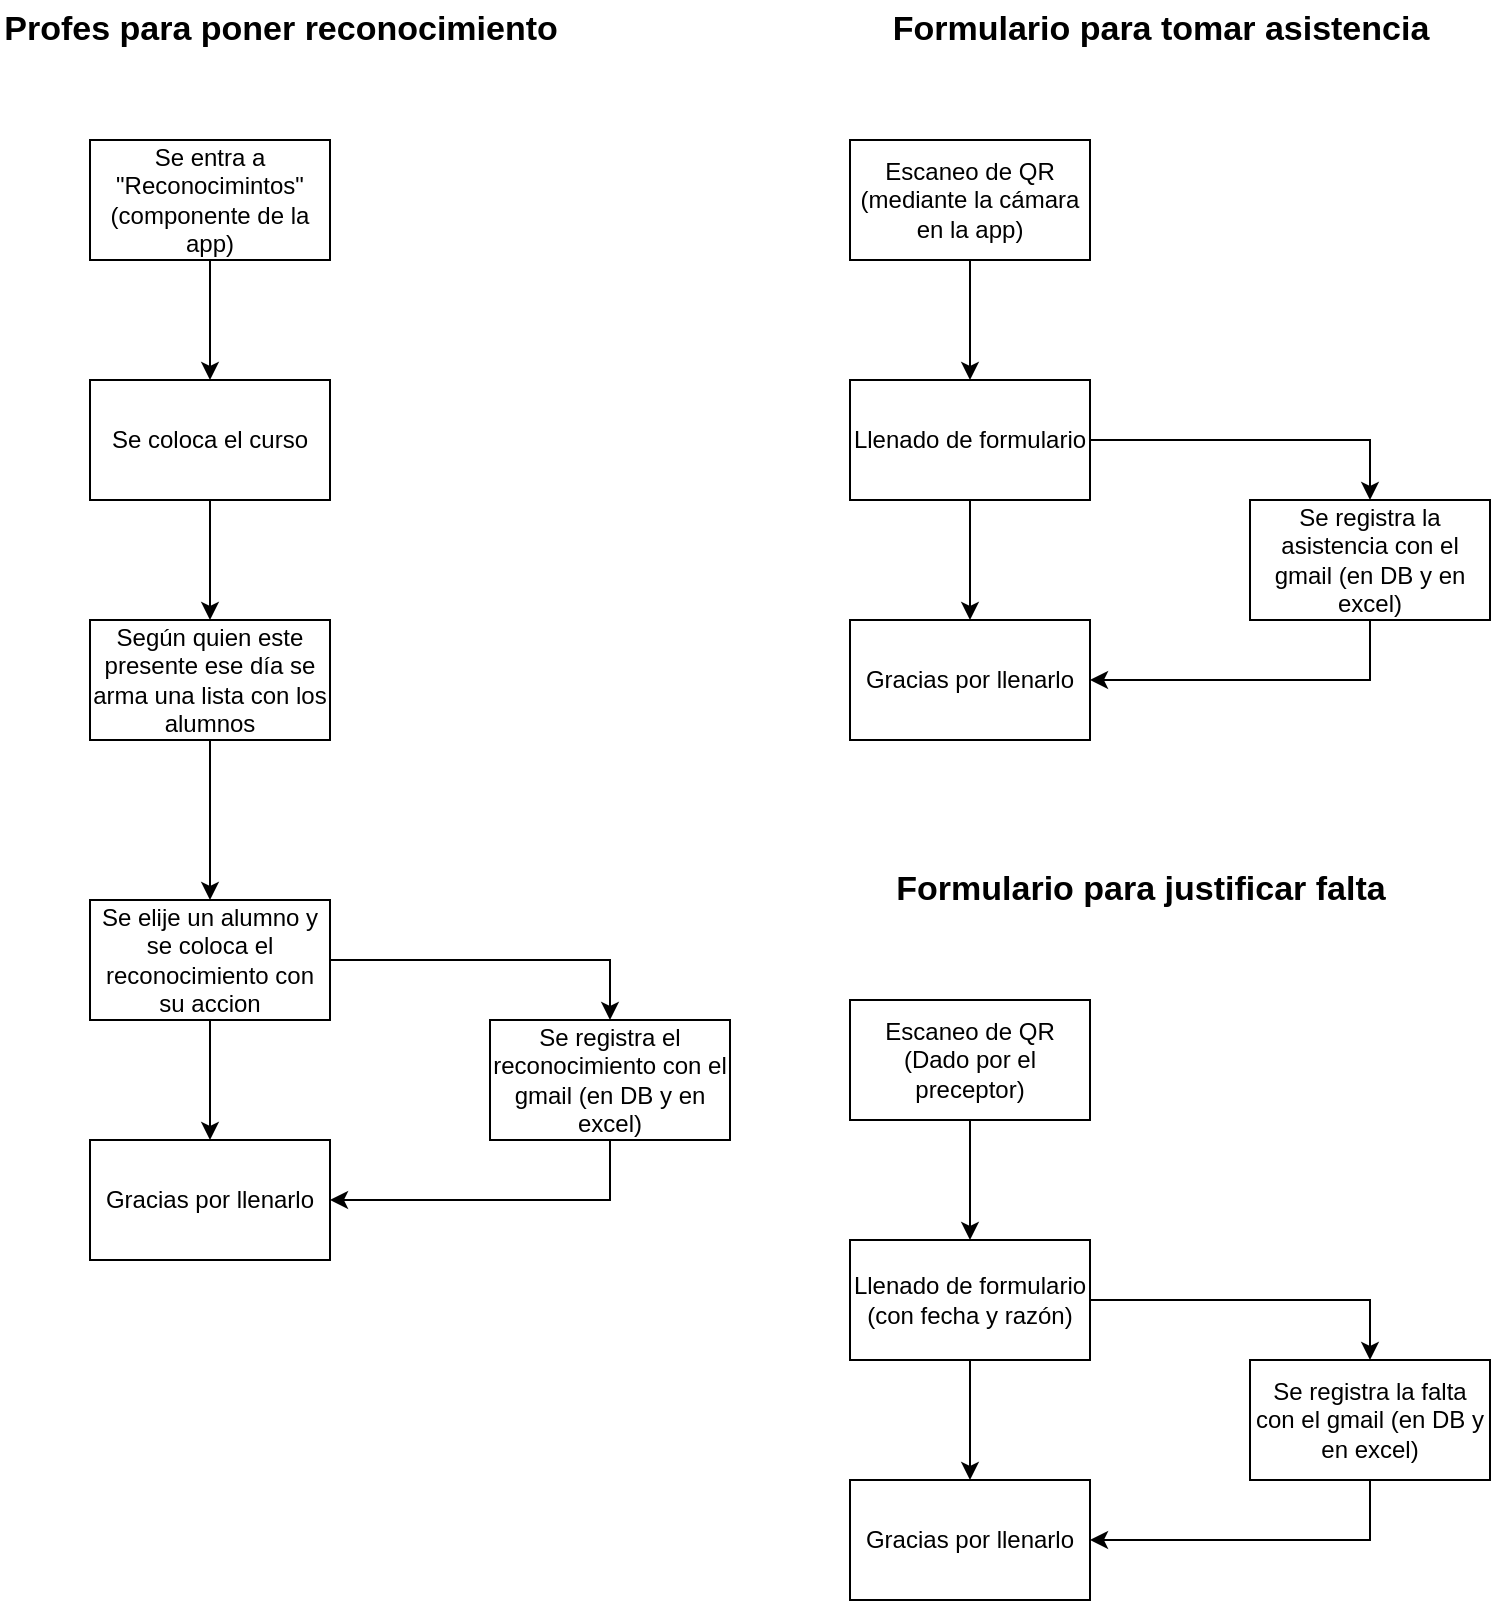 <mxfile version="27.1.4">
  <diagram name="Página-1" id="Uo290sXAWz3o0mESr4db">
    <mxGraphModel dx="1042" dy="562" grid="1" gridSize="10" guides="1" tooltips="1" connect="1" arrows="1" fold="1" page="1" pageScale="1" pageWidth="827" pageHeight="1169" math="0" shadow="0">
      <root>
        <mxCell id="0" />
        <mxCell id="1" parent="0" />
        <mxCell id="1t6wPVBJR-NHLLcAFa9r-2" style="edgeStyle=orthogonalEdgeStyle;rounded=0;orthogonalLoop=1;jettySize=auto;html=1;" edge="1" parent="1" source="1t6wPVBJR-NHLLcAFa9r-1" target="1t6wPVBJR-NHLLcAFa9r-3">
          <mxGeometry relative="1" as="geometry">
            <mxPoint x="560" y="250" as="targetPoint" />
          </mxGeometry>
        </mxCell>
        <mxCell id="1t6wPVBJR-NHLLcAFa9r-1" value="Escaneo de QR&lt;div&gt;(mediante la cámara en la app)&lt;/div&gt;" style="rounded=0;whiteSpace=wrap;html=1;" vertex="1" parent="1">
          <mxGeometry x="500" y="100" width="120" height="60" as="geometry" />
        </mxCell>
        <mxCell id="1t6wPVBJR-NHLLcAFa9r-5" value="" style="edgeStyle=orthogonalEdgeStyle;rounded=0;orthogonalLoop=1;jettySize=auto;html=1;" edge="1" parent="1" source="1t6wPVBJR-NHLLcAFa9r-3" target="1t6wPVBJR-NHLLcAFa9r-4">
          <mxGeometry relative="1" as="geometry" />
        </mxCell>
        <mxCell id="1t6wPVBJR-NHLLcAFa9r-7" value="" style="edgeStyle=orthogonalEdgeStyle;rounded=0;orthogonalLoop=1;jettySize=auto;html=1;entryX=0.5;entryY=0;entryDx=0;entryDy=0;" edge="1" parent="1" source="1t6wPVBJR-NHLLcAFa9r-3" target="1t6wPVBJR-NHLLcAFa9r-6">
          <mxGeometry relative="1" as="geometry" />
        </mxCell>
        <mxCell id="1t6wPVBJR-NHLLcAFa9r-3" value="Llenado de formulario" style="rounded=0;whiteSpace=wrap;html=1;" vertex="1" parent="1">
          <mxGeometry x="500" y="220" width="120" height="60" as="geometry" />
        </mxCell>
        <mxCell id="1t6wPVBJR-NHLLcAFa9r-4" value="Gracias por llenarlo" style="rounded=0;whiteSpace=wrap;html=1;" vertex="1" parent="1">
          <mxGeometry x="500" y="340" width="120" height="60" as="geometry" />
        </mxCell>
        <mxCell id="1t6wPVBJR-NHLLcAFa9r-9" style="edgeStyle=orthogonalEdgeStyle;rounded=0;orthogonalLoop=1;jettySize=auto;html=1;entryX=1;entryY=0.5;entryDx=0;entryDy=0;" edge="1" parent="1" source="1t6wPVBJR-NHLLcAFa9r-6" target="1t6wPVBJR-NHLLcAFa9r-4">
          <mxGeometry relative="1" as="geometry">
            <Array as="points">
              <mxPoint x="760" y="370" />
            </Array>
          </mxGeometry>
        </mxCell>
        <mxCell id="1t6wPVBJR-NHLLcAFa9r-6" value="Se registra la asistencia con el gmail (en DB y en excel)" style="whiteSpace=wrap;html=1;rounded=0;" vertex="1" parent="1">
          <mxGeometry x="700" y="280" width="120" height="60" as="geometry" />
        </mxCell>
        <mxCell id="1t6wPVBJR-NHLLcAFa9r-10" value="Formulario para tomar asistencia" style="text;html=1;align=center;verticalAlign=middle;resizable=0;points=[];autosize=1;strokeColor=none;fillColor=none;fontSize=17;fontStyle=1" vertex="1" parent="1">
          <mxGeometry x="520" y="30" width="270" height="30" as="geometry" />
        </mxCell>
        <mxCell id="1t6wPVBJR-NHLLcAFa9r-11" value="Profes para poner reconocimiento" style="text;html=1;align=center;verticalAlign=middle;resizable=0;points=[];autosize=1;strokeColor=none;fillColor=none;fontSize=17;fontStyle=1" vertex="1" parent="1">
          <mxGeometry x="75" y="30" width="280" height="30" as="geometry" />
        </mxCell>
        <mxCell id="1t6wPVBJR-NHLLcAFa9r-12" style="edgeStyle=orthogonalEdgeStyle;rounded=0;orthogonalLoop=1;jettySize=auto;html=1;" edge="1" parent="1" source="1t6wPVBJR-NHLLcAFa9r-13" target="1t6wPVBJR-NHLLcAFa9r-16">
          <mxGeometry relative="1" as="geometry">
            <mxPoint x="180" y="250" as="targetPoint" />
          </mxGeometry>
        </mxCell>
        <mxCell id="1t6wPVBJR-NHLLcAFa9r-13" value="Se entra a &quot;Reconocimintos&quot;&lt;div&gt;(componente de la app)&lt;/div&gt;" style="rounded=0;whiteSpace=wrap;html=1;" vertex="1" parent="1">
          <mxGeometry x="120" y="100" width="120" height="60" as="geometry" />
        </mxCell>
        <mxCell id="1t6wPVBJR-NHLLcAFa9r-14" value="" style="edgeStyle=orthogonalEdgeStyle;rounded=0;orthogonalLoop=1;jettySize=auto;html=1;" edge="1" parent="1" source="1t6wPVBJR-NHLLcAFa9r-16" target="1t6wPVBJR-NHLLcAFa9r-17">
          <mxGeometry relative="1" as="geometry" />
        </mxCell>
        <mxCell id="1t6wPVBJR-NHLLcAFa9r-16" value="Se coloca el curso" style="rounded=0;whiteSpace=wrap;html=1;" vertex="1" parent="1">
          <mxGeometry x="120" y="220" width="120" height="60" as="geometry" />
        </mxCell>
        <mxCell id="1t6wPVBJR-NHLLcAFa9r-20" value="" style="edgeStyle=orthogonalEdgeStyle;rounded=0;orthogonalLoop=1;jettySize=auto;html=1;" edge="1" parent="1" source="1t6wPVBJR-NHLLcAFa9r-17" target="1t6wPVBJR-NHLLcAFa9r-19">
          <mxGeometry relative="1" as="geometry" />
        </mxCell>
        <mxCell id="1t6wPVBJR-NHLLcAFa9r-17" value="Según quien este presente ese día se arma una lista con los alumnos" style="rounded=0;whiteSpace=wrap;html=1;" vertex="1" parent="1">
          <mxGeometry x="120" y="340" width="120" height="60" as="geometry" />
        </mxCell>
        <mxCell id="1t6wPVBJR-NHLLcAFa9r-26" style="edgeStyle=orthogonalEdgeStyle;rounded=0;orthogonalLoop=1;jettySize=auto;html=1;exitX=1;exitY=0.5;exitDx=0;exitDy=0;entryX=0.5;entryY=0;entryDx=0;entryDy=0;" edge="1" parent="1" source="1t6wPVBJR-NHLLcAFa9r-19" target="1t6wPVBJR-NHLLcAFa9r-25">
          <mxGeometry relative="1" as="geometry" />
        </mxCell>
        <mxCell id="1t6wPVBJR-NHLLcAFa9r-19" value="Se elije un alumno y se coloca el reconocimiento con su accion" style="whiteSpace=wrap;html=1;rounded=0;" vertex="1" parent="1">
          <mxGeometry x="120" y="480" width="120" height="60" as="geometry" />
        </mxCell>
        <mxCell id="1t6wPVBJR-NHLLcAFa9r-23" value="" style="edgeStyle=orthogonalEdgeStyle;rounded=0;orthogonalLoop=1;jettySize=auto;html=1;" edge="1" parent="1">
          <mxGeometry relative="1" as="geometry">
            <mxPoint x="180" y="540" as="sourcePoint" />
            <mxPoint x="180" y="600" as="targetPoint" />
          </mxGeometry>
        </mxCell>
        <mxCell id="1t6wPVBJR-NHLLcAFa9r-24" style="edgeStyle=orthogonalEdgeStyle;rounded=0;orthogonalLoop=1;jettySize=auto;html=1;entryX=1;entryY=0.5;entryDx=0;entryDy=0;" edge="1" parent="1" source="1t6wPVBJR-NHLLcAFa9r-25">
          <mxGeometry relative="1" as="geometry">
            <mxPoint x="240" y="630" as="targetPoint" />
            <Array as="points">
              <mxPoint x="380" y="630" />
            </Array>
          </mxGeometry>
        </mxCell>
        <mxCell id="1t6wPVBJR-NHLLcAFa9r-25" value="Se registra el reconocimiento con el gmail (en DB y en excel)" style="whiteSpace=wrap;html=1;rounded=0;" vertex="1" parent="1">
          <mxGeometry x="320" y="540" width="120" height="60" as="geometry" />
        </mxCell>
        <mxCell id="1t6wPVBJR-NHLLcAFa9r-27" value="Gracias por llenarlo" style="rounded=0;whiteSpace=wrap;html=1;" vertex="1" parent="1">
          <mxGeometry x="120" y="600" width="120" height="60" as="geometry" />
        </mxCell>
        <mxCell id="1t6wPVBJR-NHLLcAFa9r-28" value="Formulario para justificar falta" style="text;html=1;align=center;verticalAlign=middle;resizable=0;points=[];autosize=1;strokeColor=none;fillColor=none;fontSize=17;fontStyle=1" vertex="1" parent="1">
          <mxGeometry x="520" y="460" width="250" height="30" as="geometry" />
        </mxCell>
        <mxCell id="1t6wPVBJR-NHLLcAFa9r-29" style="edgeStyle=orthogonalEdgeStyle;rounded=0;orthogonalLoop=1;jettySize=auto;html=1;" edge="1" parent="1" source="1t6wPVBJR-NHLLcAFa9r-30" target="1t6wPVBJR-NHLLcAFa9r-33">
          <mxGeometry relative="1" as="geometry">
            <mxPoint x="560" y="680" as="targetPoint" />
          </mxGeometry>
        </mxCell>
        <mxCell id="1t6wPVBJR-NHLLcAFa9r-30" value="Escaneo de QR&lt;div&gt;(Dado por el preceptor)&lt;/div&gt;" style="rounded=0;whiteSpace=wrap;html=1;" vertex="1" parent="1">
          <mxGeometry x="500" y="530" width="120" height="60" as="geometry" />
        </mxCell>
        <mxCell id="1t6wPVBJR-NHLLcAFa9r-31" value="" style="edgeStyle=orthogonalEdgeStyle;rounded=0;orthogonalLoop=1;jettySize=auto;html=1;" edge="1" parent="1" source="1t6wPVBJR-NHLLcAFa9r-33" target="1t6wPVBJR-NHLLcAFa9r-34">
          <mxGeometry relative="1" as="geometry" />
        </mxCell>
        <mxCell id="1t6wPVBJR-NHLLcAFa9r-32" value="" style="edgeStyle=orthogonalEdgeStyle;rounded=0;orthogonalLoop=1;jettySize=auto;html=1;entryX=0.5;entryY=0;entryDx=0;entryDy=0;" edge="1" parent="1" source="1t6wPVBJR-NHLLcAFa9r-33" target="1t6wPVBJR-NHLLcAFa9r-36">
          <mxGeometry relative="1" as="geometry" />
        </mxCell>
        <mxCell id="1t6wPVBJR-NHLLcAFa9r-33" value="Llenado de formulario&lt;div&gt;(con fecha y razón&lt;span style=&quot;background-color: transparent; color: light-dark(rgb(0, 0, 0), rgb(255, 255, 255));&quot;&gt;)&lt;/span&gt;&lt;/div&gt;" style="rounded=0;whiteSpace=wrap;html=1;" vertex="1" parent="1">
          <mxGeometry x="500" y="650" width="120" height="60" as="geometry" />
        </mxCell>
        <mxCell id="1t6wPVBJR-NHLLcAFa9r-34" value="Gracias por llenarlo" style="rounded=0;whiteSpace=wrap;html=1;" vertex="1" parent="1">
          <mxGeometry x="500" y="770" width="120" height="60" as="geometry" />
        </mxCell>
        <mxCell id="1t6wPVBJR-NHLLcAFa9r-35" style="edgeStyle=orthogonalEdgeStyle;rounded=0;orthogonalLoop=1;jettySize=auto;html=1;entryX=1;entryY=0.5;entryDx=0;entryDy=0;" edge="1" parent="1" source="1t6wPVBJR-NHLLcAFa9r-36" target="1t6wPVBJR-NHLLcAFa9r-34">
          <mxGeometry relative="1" as="geometry">
            <Array as="points">
              <mxPoint x="760" y="800" />
            </Array>
          </mxGeometry>
        </mxCell>
        <mxCell id="1t6wPVBJR-NHLLcAFa9r-36" value="Se registra la falta con el gmail (en DB y en excel)" style="whiteSpace=wrap;html=1;rounded=0;" vertex="1" parent="1">
          <mxGeometry x="700" y="710" width="120" height="60" as="geometry" />
        </mxCell>
      </root>
    </mxGraphModel>
  </diagram>
</mxfile>
